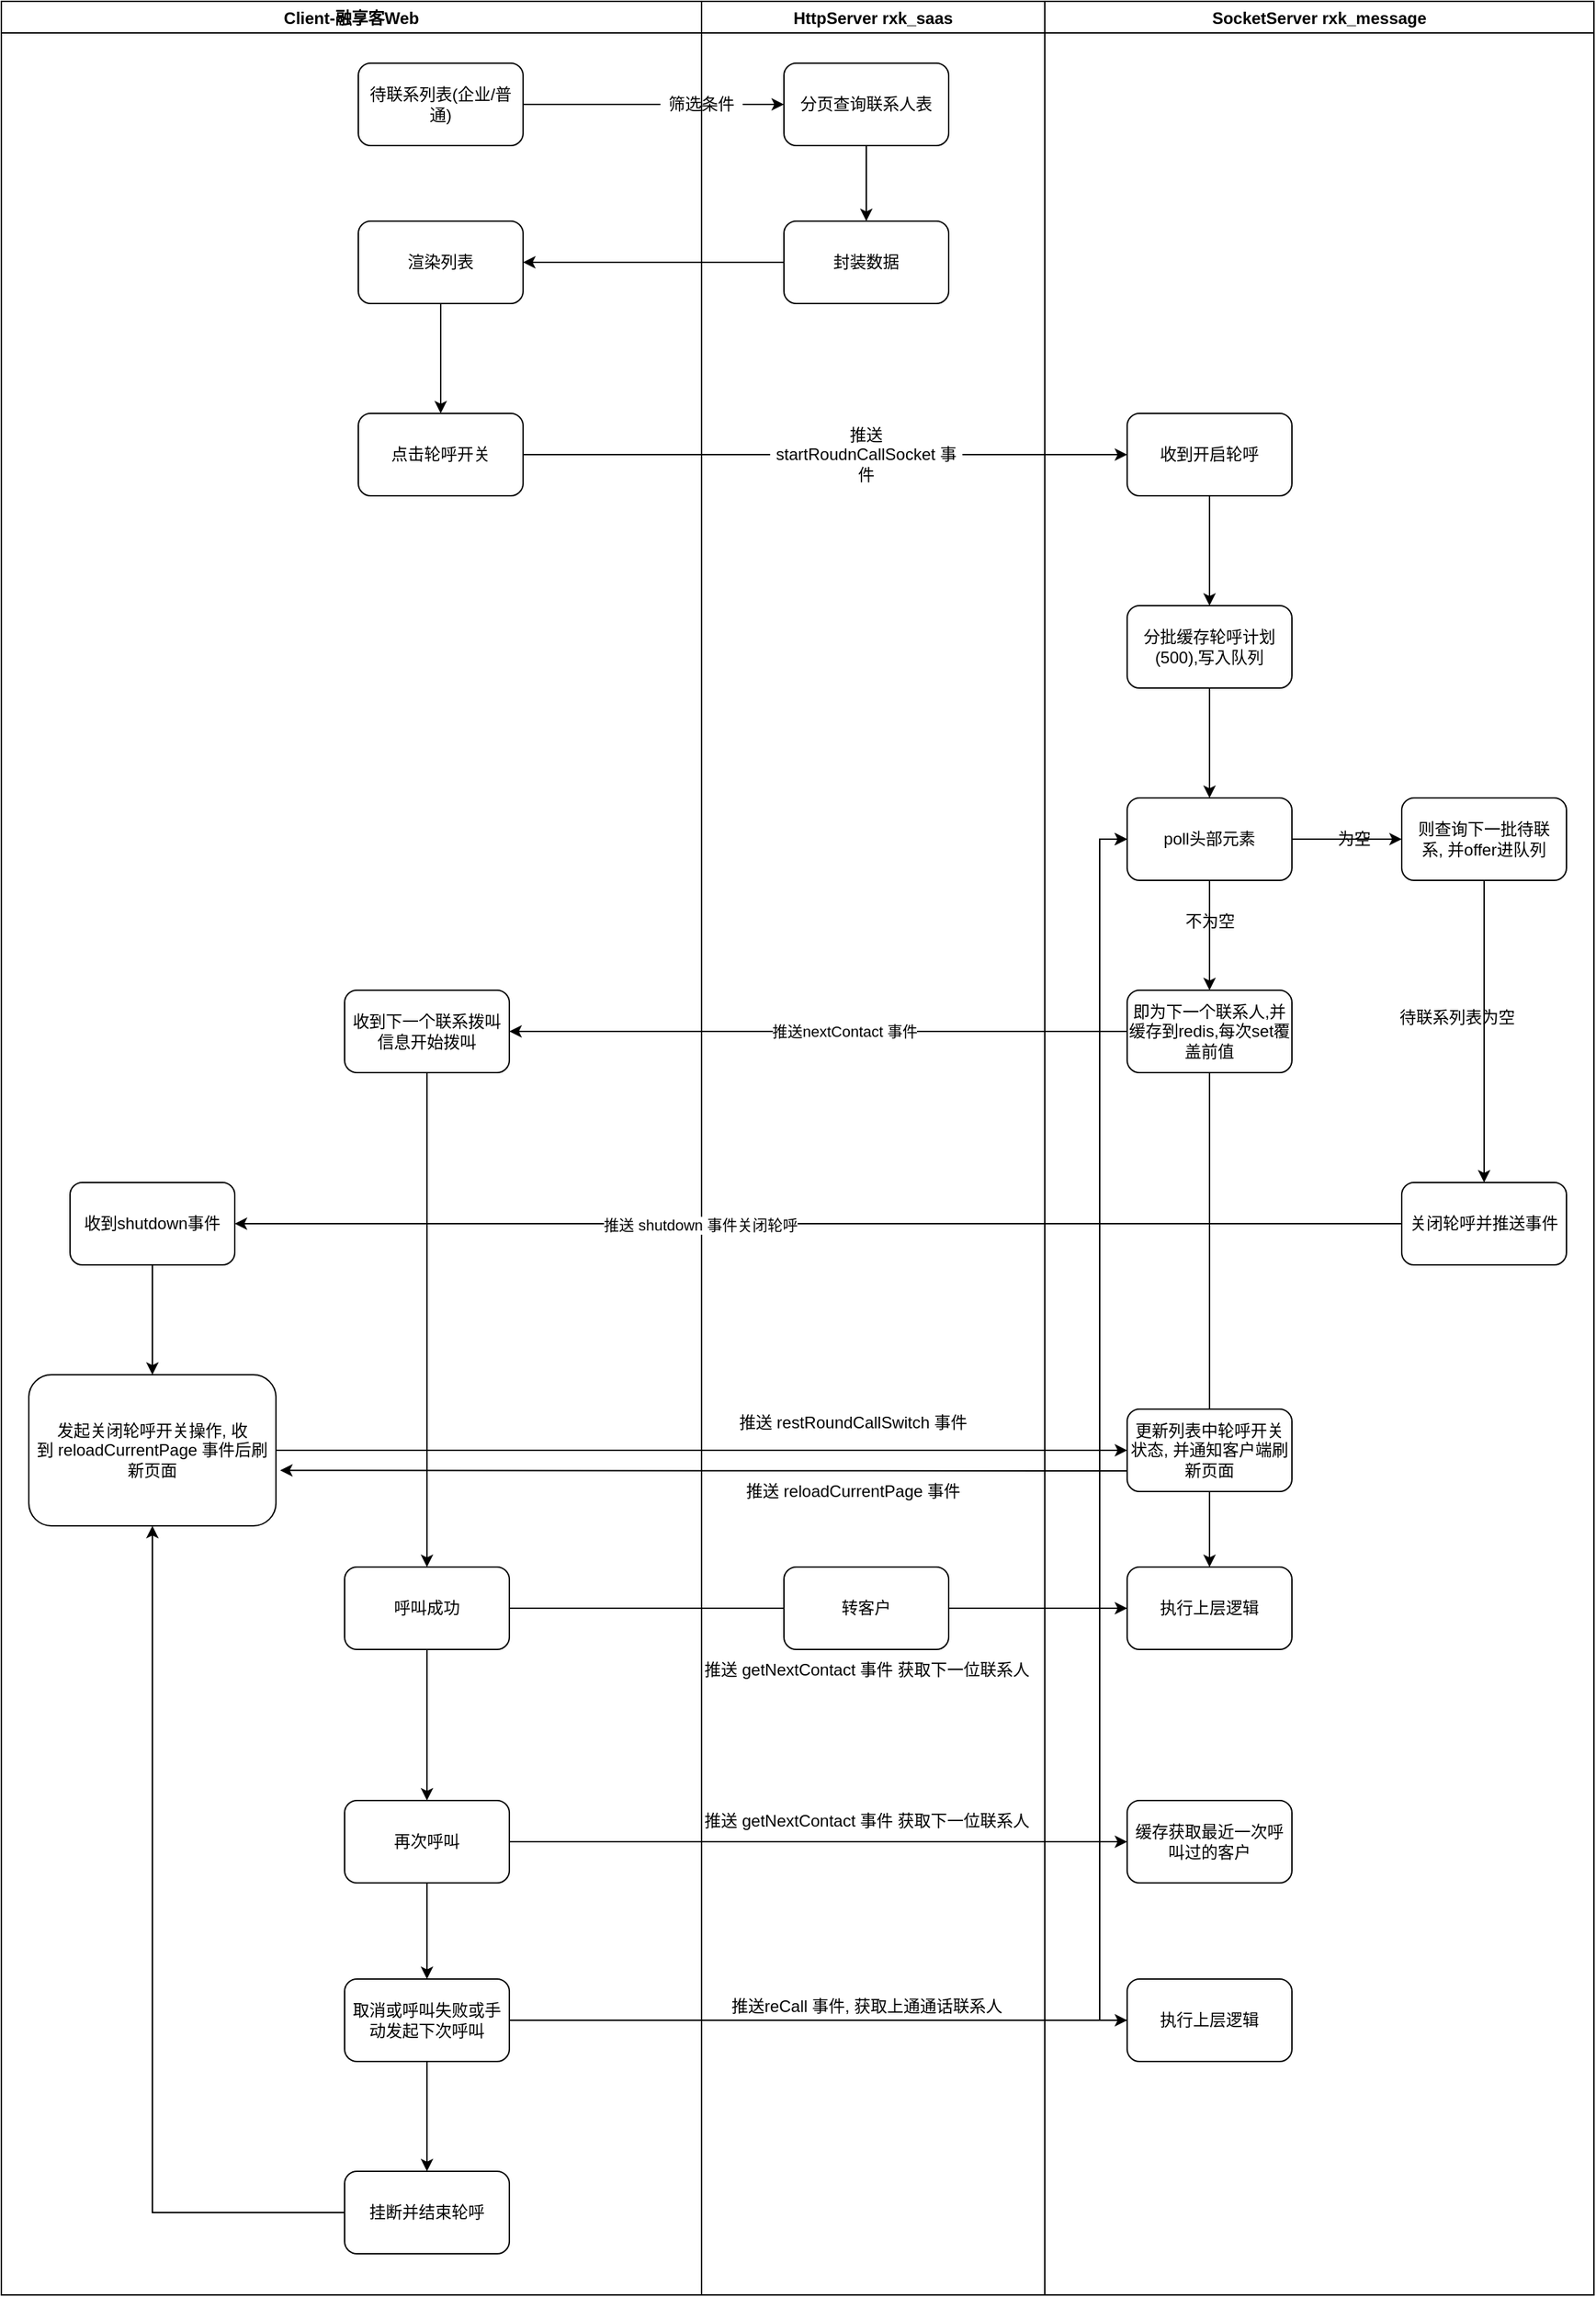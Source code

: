 <mxfile version="20.3.7" type="github">
  <diagram name="Page-1" id="c7488fd3-1785-93aa-aadb-54a6760d102a">
    <mxGraphModel dx="2521" dy="803" grid="1" gridSize="10" guides="1" tooltips="1" connect="1" arrows="1" fold="1" page="1" pageScale="1" pageWidth="1100" pageHeight="850" background="none" math="0" shadow="0">
      <root>
        <mxCell id="0" />
        <mxCell id="1" parent="0" />
        <mxCell id="j-hrNfwqryrFLlmtQv2E-1" value="Client-融享客Web" style="swimlane;" parent="1" vertex="1">
          <mxGeometry x="-50" y="60" width="510" height="1670" as="geometry" />
        </mxCell>
        <mxCell id="j-hrNfwqryrFLlmtQv2E-5" value="待联系列表(企业/普通)" style="rounded=1;whiteSpace=wrap;html=1;" parent="j-hrNfwqryrFLlmtQv2E-1" vertex="1">
          <mxGeometry x="260" y="45" width="120" height="60" as="geometry" />
        </mxCell>
        <mxCell id="j-hrNfwqryrFLlmtQv2E-15" value="" style="edgeStyle=orthogonalEdgeStyle;rounded=0;orthogonalLoop=1;jettySize=auto;html=1;" parent="j-hrNfwqryrFLlmtQv2E-1" source="j-hrNfwqryrFLlmtQv2E-12" target="j-hrNfwqryrFLlmtQv2E-14" edge="1">
          <mxGeometry relative="1" as="geometry" />
        </mxCell>
        <mxCell id="j-hrNfwqryrFLlmtQv2E-12" value="渲染列表" style="whiteSpace=wrap;html=1;rounded=1;" parent="j-hrNfwqryrFLlmtQv2E-1" vertex="1">
          <mxGeometry x="260" y="160" width="120" height="60" as="geometry" />
        </mxCell>
        <mxCell id="j-hrNfwqryrFLlmtQv2E-14" value="点击轮呼开关" style="whiteSpace=wrap;html=1;rounded=1;" parent="j-hrNfwqryrFLlmtQv2E-1" vertex="1">
          <mxGeometry x="260" y="300" width="120" height="60" as="geometry" />
        </mxCell>
        <mxCell id="j-hrNfwqryrFLlmtQv2E-62" value="" style="edgeStyle=orthogonalEdgeStyle;rounded=0;orthogonalLoop=1;jettySize=auto;html=1;" parent="j-hrNfwqryrFLlmtQv2E-1" source="j-hrNfwqryrFLlmtQv2E-32" target="j-hrNfwqryrFLlmtQv2E-61" edge="1">
          <mxGeometry relative="1" as="geometry" />
        </mxCell>
        <mxCell id="j-hrNfwqryrFLlmtQv2E-32" value="收到下一个联系拨叫信息开始拨叫" style="rounded=1;whiteSpace=wrap;html=1;" parent="j-hrNfwqryrFLlmtQv2E-1" vertex="1">
          <mxGeometry x="250" y="720" width="120" height="60" as="geometry" />
        </mxCell>
        <mxCell id="j-hrNfwqryrFLlmtQv2E-54" value="" style="edgeStyle=orthogonalEdgeStyle;rounded=0;orthogonalLoop=1;jettySize=auto;html=1;" parent="j-hrNfwqryrFLlmtQv2E-1" source="j-hrNfwqryrFLlmtQv2E-50" target="j-hrNfwqryrFLlmtQv2E-53" edge="1">
          <mxGeometry relative="1" as="geometry" />
        </mxCell>
        <mxCell id="j-hrNfwqryrFLlmtQv2E-50" value="收到shutdown事件" style="rounded=1;whiteSpace=wrap;html=1;" parent="j-hrNfwqryrFLlmtQv2E-1" vertex="1">
          <mxGeometry x="50" y="860" width="120" height="60" as="geometry" />
        </mxCell>
        <mxCell id="j-hrNfwqryrFLlmtQv2E-53" value="发起关闭轮呼开关操作,&amp;nbsp;收到&amp;nbsp;&lt;span style=&quot;&quot;&gt;reloadCurrentPage&amp;nbsp;事件后刷新页面&lt;/span&gt;" style="rounded=1;whiteSpace=wrap;html=1;" parent="j-hrNfwqryrFLlmtQv2E-1" vertex="1">
          <mxGeometry x="20" y="1000" width="180" height="110" as="geometry" />
        </mxCell>
        <mxCell id="QBYbEnMHOvJdnRV7xQiV-1" style="edgeStyle=orthogonalEdgeStyle;rounded=0;orthogonalLoop=1;jettySize=auto;html=1;exitX=0.5;exitY=1;exitDx=0;exitDy=0;" edge="1" parent="j-hrNfwqryrFLlmtQv2E-1" source="j-hrNfwqryrFLlmtQv2E-61" target="j-hrNfwqryrFLlmtQv2E-78">
          <mxGeometry relative="1" as="geometry" />
        </mxCell>
        <mxCell id="j-hrNfwqryrFLlmtQv2E-61" value="呼叫成功" style="rounded=1;whiteSpace=wrap;html=1;" parent="j-hrNfwqryrFLlmtQv2E-1" vertex="1">
          <mxGeometry x="250" y="1140" width="120" height="60" as="geometry" />
        </mxCell>
        <mxCell id="QBYbEnMHOvJdnRV7xQiV-5" value="" style="edgeStyle=orthogonalEdgeStyle;rounded=0;orthogonalLoop=1;jettySize=auto;html=1;" edge="1" parent="j-hrNfwqryrFLlmtQv2E-1" source="j-hrNfwqryrFLlmtQv2E-69" target="QBYbEnMHOvJdnRV7xQiV-4">
          <mxGeometry relative="1" as="geometry" />
        </mxCell>
        <mxCell id="j-hrNfwqryrFLlmtQv2E-69" value="取消或呼叫失败或手动发起下次呼叫" style="rounded=1;whiteSpace=wrap;html=1;" parent="j-hrNfwqryrFLlmtQv2E-1" vertex="1">
          <mxGeometry x="250" y="1440" width="120" height="60" as="geometry" />
        </mxCell>
        <mxCell id="QBYbEnMHOvJdnRV7xQiV-2" style="edgeStyle=orthogonalEdgeStyle;rounded=0;orthogonalLoop=1;jettySize=auto;html=1;exitX=0.5;exitY=1;exitDx=0;exitDy=0;" edge="1" parent="j-hrNfwqryrFLlmtQv2E-1" source="j-hrNfwqryrFLlmtQv2E-78" target="j-hrNfwqryrFLlmtQv2E-69">
          <mxGeometry relative="1" as="geometry" />
        </mxCell>
        <mxCell id="j-hrNfwqryrFLlmtQv2E-78" value="再次呼叫" style="rounded=1;whiteSpace=wrap;html=1;" parent="j-hrNfwqryrFLlmtQv2E-1" vertex="1">
          <mxGeometry x="250" y="1310" width="120" height="60" as="geometry" />
        </mxCell>
        <mxCell id="QBYbEnMHOvJdnRV7xQiV-6" style="edgeStyle=orthogonalEdgeStyle;rounded=0;orthogonalLoop=1;jettySize=auto;html=1;exitX=0;exitY=0.5;exitDx=0;exitDy=0;entryX=0.5;entryY=1;entryDx=0;entryDy=0;" edge="1" parent="j-hrNfwqryrFLlmtQv2E-1" source="QBYbEnMHOvJdnRV7xQiV-4" target="j-hrNfwqryrFLlmtQv2E-53">
          <mxGeometry relative="1" as="geometry" />
        </mxCell>
        <mxCell id="QBYbEnMHOvJdnRV7xQiV-4" value="挂断并结束轮呼" style="rounded=1;whiteSpace=wrap;html=1;" vertex="1" parent="j-hrNfwqryrFLlmtQv2E-1">
          <mxGeometry x="250" y="1580" width="120" height="60" as="geometry" />
        </mxCell>
        <mxCell id="j-hrNfwqryrFLlmtQv2E-2" value="HttpServer rxk_saas" style="swimlane;startSize=23;" parent="1" vertex="1">
          <mxGeometry x="460" y="60" width="250" height="1670" as="geometry" />
        </mxCell>
        <mxCell id="j-hrNfwqryrFLlmtQv2E-11" value="" style="edgeStyle=orthogonalEdgeStyle;rounded=0;orthogonalLoop=1;jettySize=auto;html=1;" parent="j-hrNfwqryrFLlmtQv2E-2" source="j-hrNfwqryrFLlmtQv2E-6" target="j-hrNfwqryrFLlmtQv2E-10" edge="1">
          <mxGeometry relative="1" as="geometry" />
        </mxCell>
        <mxCell id="j-hrNfwqryrFLlmtQv2E-6" value="分页查询联系人表" style="whiteSpace=wrap;html=1;rounded=1;" parent="j-hrNfwqryrFLlmtQv2E-2" vertex="1">
          <mxGeometry x="60" y="45" width="120" height="60" as="geometry" />
        </mxCell>
        <mxCell id="j-hrNfwqryrFLlmtQv2E-10" value="封装数据" style="whiteSpace=wrap;html=1;rounded=1;" parent="j-hrNfwqryrFLlmtQv2E-2" vertex="1">
          <mxGeometry x="60" y="160" width="120" height="60" as="geometry" />
        </mxCell>
        <mxCell id="j-hrNfwqryrFLlmtQv2E-18" value="推送startRoudnCallSocket&amp;nbsp;事件" style="text;html=1;strokeColor=none;fillColor=none;align=center;verticalAlign=middle;whiteSpace=wrap;rounded=0;" parent="j-hrNfwqryrFLlmtQv2E-2" vertex="1">
          <mxGeometry x="50" y="315" width="140" height="30" as="geometry" />
        </mxCell>
        <mxCell id="j-hrNfwqryrFLlmtQv2E-59" value="推送&amp;nbsp;reloadCurrentPage&amp;nbsp;事件" style="text;html=1;align=center;verticalAlign=middle;resizable=0;points=[];autosize=1;strokeColor=none;fillColor=none;" parent="j-hrNfwqryrFLlmtQv2E-2" vertex="1">
          <mxGeometry x="20" y="1070" width="180" height="30" as="geometry" />
        </mxCell>
        <mxCell id="j-hrNfwqryrFLlmtQv2E-66" value="推送&amp;nbsp;getNextContact&amp;nbsp;事件&amp;nbsp;获取下一位联系人" style="text;html=1;align=center;verticalAlign=middle;resizable=0;points=[];autosize=1;strokeColor=none;fillColor=none;" parent="j-hrNfwqryrFLlmtQv2E-2" vertex="1">
          <mxGeometry x="-10" y="1200" width="260" height="30" as="geometry" />
        </mxCell>
        <mxCell id="j-hrNfwqryrFLlmtQv2E-75" value="推送&amp;nbsp;getNextContact&amp;nbsp;事件&amp;nbsp;获取下一位联系人" style="text;html=1;align=center;verticalAlign=middle;resizable=0;points=[];autosize=1;strokeColor=none;fillColor=none;" parent="j-hrNfwqryrFLlmtQv2E-2" vertex="1">
          <mxGeometry x="-10" y="1310" width="260" height="30" as="geometry" />
        </mxCell>
        <mxCell id="j-hrNfwqryrFLlmtQv2E-82" value="推送reCall&amp;nbsp;事件,&amp;nbsp;获取上通通话联系人" style="text;html=1;align=center;verticalAlign=middle;resizable=0;points=[];autosize=1;strokeColor=none;fillColor=none;" parent="j-hrNfwqryrFLlmtQv2E-2" vertex="1">
          <mxGeometry x="10" y="1445" width="220" height="30" as="geometry" />
        </mxCell>
        <mxCell id="j-hrNfwqryrFLlmtQv2E-87" value="推送&amp;nbsp;restRoundCallSwitch 事件" style="text;html=1;align=center;verticalAlign=middle;resizable=0;points=[];autosize=1;strokeColor=none;fillColor=none;" parent="j-hrNfwqryrFLlmtQv2E-2" vertex="1">
          <mxGeometry x="15" y="1020" width="190" height="30" as="geometry" />
        </mxCell>
        <mxCell id="j-hrNfwqryrFLlmtQv2E-3" value="SocketServer rxk_message" style="swimlane;startSize=23;" parent="1" vertex="1">
          <mxGeometry x="710" y="60" width="400" height="1670" as="geometry" />
        </mxCell>
        <mxCell id="j-hrNfwqryrFLlmtQv2E-21" value="" style="edgeStyle=orthogonalEdgeStyle;rounded=0;orthogonalLoop=1;jettySize=auto;html=1;" parent="j-hrNfwqryrFLlmtQv2E-3" source="j-hrNfwqryrFLlmtQv2E-16" target="j-hrNfwqryrFLlmtQv2E-20" edge="1">
          <mxGeometry relative="1" as="geometry" />
        </mxCell>
        <mxCell id="j-hrNfwqryrFLlmtQv2E-16" value="收到开启轮呼" style="whiteSpace=wrap;html=1;rounded=1;" parent="j-hrNfwqryrFLlmtQv2E-3" vertex="1">
          <mxGeometry x="60" y="300" width="120" height="60" as="geometry" />
        </mxCell>
        <mxCell id="j-hrNfwqryrFLlmtQv2E-23" value="" style="edgeStyle=orthogonalEdgeStyle;rounded=0;orthogonalLoop=1;jettySize=auto;html=1;" parent="j-hrNfwqryrFLlmtQv2E-3" source="j-hrNfwqryrFLlmtQv2E-20" target="j-hrNfwqryrFLlmtQv2E-22" edge="1">
          <mxGeometry relative="1" as="geometry" />
        </mxCell>
        <mxCell id="j-hrNfwqryrFLlmtQv2E-20" value="分批缓存轮呼计划(500),写入队列" style="whiteSpace=wrap;html=1;rounded=1;" parent="j-hrNfwqryrFLlmtQv2E-3" vertex="1">
          <mxGeometry x="60" y="440" width="120" height="60" as="geometry" />
        </mxCell>
        <mxCell id="j-hrNfwqryrFLlmtQv2E-28" value="" style="edgeStyle=orthogonalEdgeStyle;rounded=0;orthogonalLoop=1;jettySize=auto;html=1;" parent="j-hrNfwqryrFLlmtQv2E-3" source="j-hrNfwqryrFLlmtQv2E-22" target="j-hrNfwqryrFLlmtQv2E-27" edge="1">
          <mxGeometry relative="1" as="geometry" />
        </mxCell>
        <mxCell id="j-hrNfwqryrFLlmtQv2E-45" value="" style="edgeStyle=orthogonalEdgeStyle;rounded=0;orthogonalLoop=1;jettySize=auto;html=1;" parent="j-hrNfwqryrFLlmtQv2E-3" source="j-hrNfwqryrFLlmtQv2E-22" target="j-hrNfwqryrFLlmtQv2E-44" edge="1">
          <mxGeometry relative="1" as="geometry" />
        </mxCell>
        <mxCell id="j-hrNfwqryrFLlmtQv2E-22" value="poll头部元素" style="whiteSpace=wrap;html=1;rounded=1;" parent="j-hrNfwqryrFLlmtQv2E-3" vertex="1">
          <mxGeometry x="60" y="580" width="120" height="60" as="geometry" />
        </mxCell>
        <mxCell id="j-hrNfwqryrFLlmtQv2E-64" value="" style="edgeStyle=orthogonalEdgeStyle;rounded=0;orthogonalLoop=1;jettySize=auto;html=1;" parent="j-hrNfwqryrFLlmtQv2E-3" source="j-hrNfwqryrFLlmtQv2E-27" target="j-hrNfwqryrFLlmtQv2E-63" edge="1">
          <mxGeometry relative="1" as="geometry" />
        </mxCell>
        <mxCell id="j-hrNfwqryrFLlmtQv2E-27" value="即为下一个联系人,并缓存到redis,每次set覆盖前值" style="whiteSpace=wrap;html=1;rounded=1;" parent="j-hrNfwqryrFLlmtQv2E-3" vertex="1">
          <mxGeometry x="60" y="720" width="120" height="60" as="geometry" />
        </mxCell>
        <mxCell id="j-hrNfwqryrFLlmtQv2E-29" value="不为空" style="text;html=1;align=center;verticalAlign=middle;resizable=0;points=[];autosize=1;strokeColor=none;fillColor=none;" parent="j-hrNfwqryrFLlmtQv2E-3" vertex="1">
          <mxGeometry x="90" y="655" width="60" height="30" as="geometry" />
        </mxCell>
        <mxCell id="j-hrNfwqryrFLlmtQv2E-44" value="则查询下一批待联系,&amp;nbsp;并offer进队列" style="whiteSpace=wrap;html=1;rounded=1;" parent="j-hrNfwqryrFLlmtQv2E-3" vertex="1">
          <mxGeometry x="260" y="580" width="120" height="60" as="geometry" />
        </mxCell>
        <mxCell id="j-hrNfwqryrFLlmtQv2E-47" value="为空" style="text;html=1;align=center;verticalAlign=middle;resizable=0;points=[];autosize=1;strokeColor=none;fillColor=none;" parent="j-hrNfwqryrFLlmtQv2E-3" vertex="1">
          <mxGeometry x="200" y="595" width="50" height="30" as="geometry" />
        </mxCell>
        <mxCell id="j-hrNfwqryrFLlmtQv2E-55" value="更新列表中轮呼开关状态,&amp;nbsp;并通知客户端刷新页面" style="rounded=1;whiteSpace=wrap;html=1;" parent="j-hrNfwqryrFLlmtQv2E-3" vertex="1">
          <mxGeometry x="60" y="1025" width="120" height="60" as="geometry" />
        </mxCell>
        <mxCell id="j-hrNfwqryrFLlmtQv2E-63" value="执行上层逻辑" style="whiteSpace=wrap;html=1;rounded=1;" parent="j-hrNfwqryrFLlmtQv2E-3" vertex="1">
          <mxGeometry x="60" y="1140" width="120" height="60" as="geometry" />
        </mxCell>
        <mxCell id="j-hrNfwqryrFLlmtQv2E-76" style="edgeStyle=orthogonalEdgeStyle;rounded=0;orthogonalLoop=1;jettySize=auto;html=1;exitX=0;exitY=0.5;exitDx=0;exitDy=0;entryX=0;entryY=0.5;entryDx=0;entryDy=0;" parent="j-hrNfwqryrFLlmtQv2E-3" source="j-hrNfwqryrFLlmtQv2E-73" target="j-hrNfwqryrFLlmtQv2E-22" edge="1">
          <mxGeometry relative="1" as="geometry" />
        </mxCell>
        <mxCell id="j-hrNfwqryrFLlmtQv2E-73" value="执行上层逻辑" style="whiteSpace=wrap;html=1;rounded=1;" parent="j-hrNfwqryrFLlmtQv2E-3" vertex="1">
          <mxGeometry x="60" y="1440" width="120" height="60" as="geometry" />
        </mxCell>
        <mxCell id="j-hrNfwqryrFLlmtQv2E-77" style="edgeStyle=orthogonalEdgeStyle;rounded=0;orthogonalLoop=1;jettySize=auto;html=1;exitX=0;exitY=0.5;exitDx=0;exitDy=0;entryX=0;entryY=0.5;entryDx=0;entryDy=0;" parent="j-hrNfwqryrFLlmtQv2E-3" source="j-hrNfwqryrFLlmtQv2E-63" target="j-hrNfwqryrFLlmtQv2E-22" edge="1">
          <mxGeometry relative="1" as="geometry">
            <mxPoint x="40" y="600" as="targetPoint" />
          </mxGeometry>
        </mxCell>
        <mxCell id="j-hrNfwqryrFLlmtQv2E-80" value="缓存获取最近一次呼叫过的客户" style="whiteSpace=wrap;html=1;rounded=1;" parent="j-hrNfwqryrFLlmtQv2E-3" vertex="1">
          <mxGeometry x="60" y="1310" width="120" height="60" as="geometry" />
        </mxCell>
        <mxCell id="j-hrNfwqryrFLlmtQv2E-48" value="关闭轮呼并推送事件" style="whiteSpace=wrap;html=1;rounded=1;" parent="j-hrNfwqryrFLlmtQv2E-3" vertex="1">
          <mxGeometry x="260" y="860" width="120" height="60" as="geometry" />
        </mxCell>
        <mxCell id="j-hrNfwqryrFLlmtQv2E-49" value="" style="edgeStyle=orthogonalEdgeStyle;rounded=0;orthogonalLoop=1;jettySize=auto;html=1;" parent="j-hrNfwqryrFLlmtQv2E-3" source="j-hrNfwqryrFLlmtQv2E-44" target="j-hrNfwqryrFLlmtQv2E-48" edge="1">
          <mxGeometry relative="1" as="geometry" />
        </mxCell>
        <mxCell id="j-hrNfwqryrFLlmtQv2E-7" value="" style="edgeStyle=orthogonalEdgeStyle;rounded=0;orthogonalLoop=1;jettySize=auto;html=1;startArrow=none;" parent="1" source="j-hrNfwqryrFLlmtQv2E-8" target="j-hrNfwqryrFLlmtQv2E-6" edge="1">
          <mxGeometry relative="1" as="geometry" />
        </mxCell>
        <mxCell id="j-hrNfwqryrFLlmtQv2E-8" value="筛选条件" style="text;html=1;strokeColor=none;fillColor=none;align=center;verticalAlign=middle;whiteSpace=wrap;rounded=0;" parent="1" vertex="1">
          <mxGeometry x="430" y="120" width="60" height="30" as="geometry" />
        </mxCell>
        <mxCell id="j-hrNfwqryrFLlmtQv2E-9" value="" style="edgeStyle=orthogonalEdgeStyle;rounded=0;orthogonalLoop=1;jettySize=auto;html=1;endArrow=none;" parent="1" source="j-hrNfwqryrFLlmtQv2E-5" target="j-hrNfwqryrFLlmtQv2E-8" edge="1">
          <mxGeometry relative="1" as="geometry">
            <mxPoint x="400" y="135" as="sourcePoint" />
            <mxPoint x="520" y="135" as="targetPoint" />
          </mxGeometry>
        </mxCell>
        <mxCell id="j-hrNfwqryrFLlmtQv2E-13" style="edgeStyle=orthogonalEdgeStyle;rounded=0;orthogonalLoop=1;jettySize=auto;html=1;exitX=0;exitY=0.5;exitDx=0;exitDy=0;" parent="1" source="j-hrNfwqryrFLlmtQv2E-10" target="j-hrNfwqryrFLlmtQv2E-12" edge="1">
          <mxGeometry relative="1" as="geometry" />
        </mxCell>
        <mxCell id="j-hrNfwqryrFLlmtQv2E-17" style="edgeStyle=orthogonalEdgeStyle;rounded=0;orthogonalLoop=1;jettySize=auto;html=1;exitX=1;exitY=0.5;exitDx=0;exitDy=0;startArrow=none;" parent="1" source="j-hrNfwqryrFLlmtQv2E-18" target="j-hrNfwqryrFLlmtQv2E-16" edge="1">
          <mxGeometry relative="1" as="geometry" />
        </mxCell>
        <mxCell id="j-hrNfwqryrFLlmtQv2E-19" value="" style="edgeStyle=orthogonalEdgeStyle;rounded=0;orthogonalLoop=1;jettySize=auto;html=1;exitX=1;exitY=0.5;exitDx=0;exitDy=0;endArrow=none;" parent="1" source="j-hrNfwqryrFLlmtQv2E-14" target="j-hrNfwqryrFLlmtQv2E-18" edge="1">
          <mxGeometry relative="1" as="geometry">
            <mxPoint x="390" y="390" as="sourcePoint" />
            <mxPoint x="760" y="390" as="targetPoint" />
          </mxGeometry>
        </mxCell>
        <mxCell id="j-hrNfwqryrFLlmtQv2E-33" style="edgeStyle=orthogonalEdgeStyle;rounded=0;orthogonalLoop=1;jettySize=auto;html=1;exitX=0;exitY=0.5;exitDx=0;exitDy=0;" parent="1" source="j-hrNfwqryrFLlmtQv2E-27" target="j-hrNfwqryrFLlmtQv2E-32" edge="1">
          <mxGeometry relative="1" as="geometry" />
        </mxCell>
        <mxCell id="j-hrNfwqryrFLlmtQv2E-34" value="推送nextContact&amp;nbsp;事件" style="edgeLabel;html=1;align=center;verticalAlign=middle;resizable=0;points=[];" parent="j-hrNfwqryrFLlmtQv2E-33" vertex="1" connectable="0">
          <mxGeometry x="-0.084" y="-4" relative="1" as="geometry">
            <mxPoint y="4" as="offset" />
          </mxGeometry>
        </mxCell>
        <mxCell id="j-hrNfwqryrFLlmtQv2E-51" style="edgeStyle=orthogonalEdgeStyle;rounded=0;orthogonalLoop=1;jettySize=auto;html=1;exitX=0;exitY=0.5;exitDx=0;exitDy=0;" parent="1" source="j-hrNfwqryrFLlmtQv2E-48" target="j-hrNfwqryrFLlmtQv2E-50" edge="1">
          <mxGeometry relative="1" as="geometry" />
        </mxCell>
        <mxCell id="j-hrNfwqryrFLlmtQv2E-52" value="推送&amp;nbsp;shutdown&amp;nbsp;事件关闭轮呼" style="edgeLabel;html=1;align=center;verticalAlign=middle;resizable=0;points=[];" parent="j-hrNfwqryrFLlmtQv2E-51" vertex="1" connectable="0">
          <mxGeometry x="0.203" y="1" relative="1" as="geometry">
            <mxPoint as="offset" />
          </mxGeometry>
        </mxCell>
        <mxCell id="j-hrNfwqryrFLlmtQv2E-56" style="edgeStyle=orthogonalEdgeStyle;rounded=0;orthogonalLoop=1;jettySize=auto;html=1;exitX=1;exitY=0.5;exitDx=0;exitDy=0;entryX=0;entryY=0.5;entryDx=0;entryDy=0;" parent="1" source="j-hrNfwqryrFLlmtQv2E-53" target="j-hrNfwqryrFLlmtQv2E-55" edge="1">
          <mxGeometry relative="1" as="geometry" />
        </mxCell>
        <mxCell id="j-hrNfwqryrFLlmtQv2E-58" value="" style="endArrow=classic;html=1;rounded=0;entryX=1.017;entryY=0.633;entryDx=0;entryDy=0;entryPerimeter=0;exitX=0;exitY=0.75;exitDx=0;exitDy=0;" parent="1" source="j-hrNfwqryrFLlmtQv2E-55" target="j-hrNfwqryrFLlmtQv2E-53" edge="1">
          <mxGeometry width="50" height="50" relative="1" as="geometry">
            <mxPoint x="750" y="1130" as="sourcePoint" />
            <mxPoint x="590" y="1140" as="targetPoint" />
          </mxGeometry>
        </mxCell>
        <mxCell id="j-hrNfwqryrFLlmtQv2E-60" value="待联系列表为空" style="text;html=1;align=center;verticalAlign=middle;resizable=0;points=[];autosize=1;strokeColor=none;fillColor=none;" parent="1" vertex="1">
          <mxGeometry x="955" y="785" width="110" height="30" as="geometry" />
        </mxCell>
        <mxCell id="j-hrNfwqryrFLlmtQv2E-65" style="edgeStyle=orthogonalEdgeStyle;rounded=0;orthogonalLoop=1;jettySize=auto;html=1;exitX=1;exitY=0.5;exitDx=0;exitDy=0;" parent="1" source="j-hrNfwqryrFLlmtQv2E-61" target="j-hrNfwqryrFLlmtQv2E-63" edge="1">
          <mxGeometry relative="1" as="geometry" />
        </mxCell>
        <mxCell id="j-hrNfwqryrFLlmtQv2E-72" value="转客户" style="rounded=1;whiteSpace=wrap;html=1;" parent="1" vertex="1">
          <mxGeometry x="520" y="1200" width="120" height="60" as="geometry" />
        </mxCell>
        <mxCell id="j-hrNfwqryrFLlmtQv2E-74" style="edgeStyle=orthogonalEdgeStyle;rounded=0;orthogonalLoop=1;jettySize=auto;html=1;exitX=1;exitY=0.5;exitDx=0;exitDy=0;" parent="1" source="j-hrNfwqryrFLlmtQv2E-69" target="j-hrNfwqryrFLlmtQv2E-73" edge="1">
          <mxGeometry relative="1" as="geometry" />
        </mxCell>
        <mxCell id="j-hrNfwqryrFLlmtQv2E-81" style="edgeStyle=orthogonalEdgeStyle;rounded=0;orthogonalLoop=1;jettySize=auto;html=1;exitX=1;exitY=0.5;exitDx=0;exitDy=0;" parent="1" source="j-hrNfwqryrFLlmtQv2E-78" target="j-hrNfwqryrFLlmtQv2E-80" edge="1">
          <mxGeometry relative="1" as="geometry" />
        </mxCell>
      </root>
    </mxGraphModel>
  </diagram>
</mxfile>
